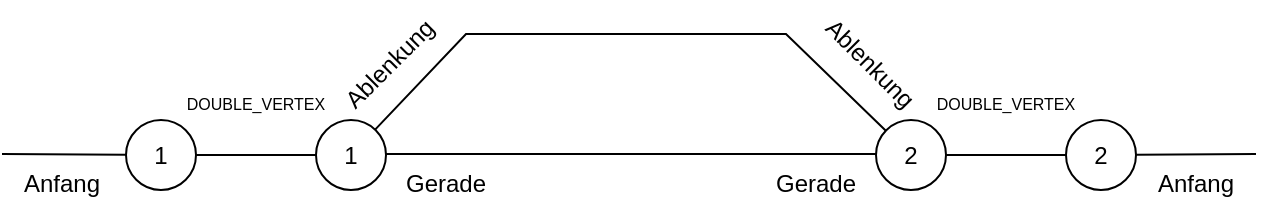 <mxfile version="24.0.1" type="github">
  <diagram name="Page-1" id="rrnRkHXitlQrABg2udhg">
    <mxGraphModel dx="1176" dy="630" grid="1" gridSize="10" guides="1" tooltips="1" connect="1" arrows="1" fold="1" page="1" pageScale="1" pageWidth="850" pageHeight="1100" math="0" shadow="0">
      <root>
        <mxCell id="0" />
        <mxCell id="1" parent="0" />
        <mxCell id="P7kzn_tiCY3FyH7NPitg-7" value="&lt;font style=&quot;font-size: 8px;&quot;&gt;DOUBLE_VERTEX&lt;/font&gt;" style="text;html=1;align=center;verticalAlign=middle;whiteSpace=wrap;rounded=0;fontSize=8;" vertex="1" parent="1">
          <mxGeometry x="550" y="40" width="60" height="30" as="geometry" />
        </mxCell>
        <mxCell id="P7kzn_tiCY3FyH7NPitg-10" value="&lt;font style=&quot;font-size: 8px;&quot;&gt;DOUBLE_VERTEX&lt;/font&gt;" style="text;html=1;align=center;verticalAlign=middle;whiteSpace=wrap;rounded=0;fontSize=8;" vertex="1" parent="1">
          <mxGeometry x="175" y="40" width="60" height="30" as="geometry" />
        </mxCell>
        <mxCell id="P7kzn_tiCY3FyH7NPitg-11" value="" style="endArrow=none;html=1;rounded=0;exitX=0;exitY=0;exitDx=0;exitDy=0;" edge="1" parent="1" source="P7kzn_tiCY3FyH7NPitg-19" target="P7kzn_tiCY3FyH7NPitg-25">
          <mxGeometry width="50" height="50" relative="1" as="geometry">
            <mxPoint x="50" y="80" as="sourcePoint" />
            <mxPoint x="110.0" y="79.93" as="targetPoint" />
          </mxGeometry>
        </mxCell>
        <mxCell id="P7kzn_tiCY3FyH7NPitg-13" value="" style="endArrow=none;html=1;rounded=0;" edge="1" parent="1">
          <mxGeometry width="50" height="50" relative="1" as="geometry">
            <mxPoint x="270" y="80" as="sourcePoint" />
            <mxPoint x="515" y="80" as="targetPoint" />
          </mxGeometry>
        </mxCell>
        <mxCell id="P7kzn_tiCY3FyH7NPitg-14" value="" style="endArrow=none;html=1;rounded=0;" edge="1" parent="1" source="P7kzn_tiCY3FyH7NPitg-17" target="P7kzn_tiCY3FyH7NPitg-18">
          <mxGeometry width="50" height="50" relative="1" as="geometry">
            <mxPoint x="272" y="60" as="sourcePoint" />
            <mxPoint x="512" y="60" as="targetPoint" />
            <Array as="points">
              <mxPoint x="310" y="20" />
              <mxPoint x="470" y="20" />
            </Array>
          </mxGeometry>
        </mxCell>
        <mxCell id="P7kzn_tiCY3FyH7NPitg-15" value="" style="endArrow=none;html=1;rounded=0;" edge="1" parent="1" target="P7kzn_tiCY3FyH7NPitg-17" source="P7kzn_tiCY3FyH7NPitg-25">
          <mxGeometry width="50" height="50" relative="1" as="geometry">
            <mxPoint x="212" y="80" as="sourcePoint" />
            <mxPoint x="212" y="80" as="targetPoint" />
          </mxGeometry>
        </mxCell>
        <mxCell id="P7kzn_tiCY3FyH7NPitg-16" value="" style="endArrow=none;html=1;rounded=0;" edge="1" parent="1" source="P7kzn_tiCY3FyH7NPitg-18" target="P7kzn_tiCY3FyH7NPitg-26">
          <mxGeometry width="50" height="50" relative="1" as="geometry">
            <mxPoint x="582" y="78" as="sourcePoint" />
            <mxPoint x="572" y="80" as="targetPoint" />
          </mxGeometry>
        </mxCell>
        <mxCell id="P7kzn_tiCY3FyH7NPitg-17" value="1" style="ellipse;whiteSpace=wrap;html=1;aspect=fixed;" vertex="1" parent="1">
          <mxGeometry x="235" y="63" width="35" height="35" as="geometry" />
        </mxCell>
        <mxCell id="P7kzn_tiCY3FyH7NPitg-18" value="2" style="ellipse;whiteSpace=wrap;html=1;aspect=fixed;" vertex="1" parent="1">
          <mxGeometry x="515" y="63" width="35" height="35" as="geometry" />
        </mxCell>
        <mxCell id="P7kzn_tiCY3FyH7NPitg-19" value="Anfang" style="text;html=1;align=center;verticalAlign=middle;whiteSpace=wrap;rounded=0;" vertex="1" parent="1">
          <mxGeometry x="78" y="80" width="60" height="30" as="geometry" />
        </mxCell>
        <mxCell id="P7kzn_tiCY3FyH7NPitg-20" value="Ablenkung" style="text;html=1;align=center;verticalAlign=middle;whiteSpace=wrap;rounded=0;rotation=-45;" vertex="1" parent="1">
          <mxGeometry x="242" y="20" width="60" height="30" as="geometry" />
        </mxCell>
        <mxCell id="P7kzn_tiCY3FyH7NPitg-21" value="Gerade" style="text;html=1;align=center;verticalAlign=middle;whiteSpace=wrap;rounded=0;" vertex="1" parent="1">
          <mxGeometry x="270" y="80" width="60" height="30" as="geometry" />
        </mxCell>
        <mxCell id="P7kzn_tiCY3FyH7NPitg-22" value="Gerade" style="text;html=1;align=center;verticalAlign=middle;whiteSpace=wrap;rounded=0;" vertex="1" parent="1">
          <mxGeometry x="455" y="80" width="60" height="30" as="geometry" />
        </mxCell>
        <mxCell id="P7kzn_tiCY3FyH7NPitg-23" value="Anfang" style="text;html=1;align=center;verticalAlign=middle;whiteSpace=wrap;rounded=0;" vertex="1" parent="1">
          <mxGeometry x="645" y="80" width="60" height="30" as="geometry" />
        </mxCell>
        <mxCell id="P7kzn_tiCY3FyH7NPitg-24" value="Ablenkung" style="text;html=1;align=center;verticalAlign=middle;whiteSpace=wrap;rounded=0;rotation=45;" vertex="1" parent="1">
          <mxGeometry x="482" y="20" width="60" height="30" as="geometry" />
        </mxCell>
        <mxCell id="P7kzn_tiCY3FyH7NPitg-25" value="1" style="ellipse;whiteSpace=wrap;html=1;aspect=fixed;" vertex="1" parent="1">
          <mxGeometry x="140" y="63" width="35" height="35" as="geometry" />
        </mxCell>
        <mxCell id="P7kzn_tiCY3FyH7NPitg-26" value="2" style="ellipse;whiteSpace=wrap;html=1;aspect=fixed;" vertex="1" parent="1">
          <mxGeometry x="610" y="63" width="35" height="35" as="geometry" />
        </mxCell>
        <mxCell id="P7kzn_tiCY3FyH7NPitg-27" value="" style="endArrow=none;html=1;rounded=0;entryX=1;entryY=0;entryDx=0;entryDy=0;" edge="1" parent="1" source="P7kzn_tiCY3FyH7NPitg-26" target="P7kzn_tiCY3FyH7NPitg-23">
          <mxGeometry width="50" height="50" relative="1" as="geometry">
            <mxPoint x="680" y="90" as="sourcePoint" />
            <mxPoint x="730" y="40" as="targetPoint" />
          </mxGeometry>
        </mxCell>
      </root>
    </mxGraphModel>
  </diagram>
</mxfile>
